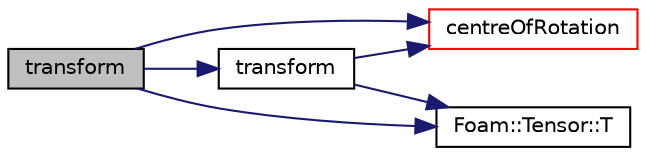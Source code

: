 digraph "transform"
{
  bgcolor="transparent";
  edge [fontname="Helvetica",fontsize="10",labelfontname="Helvetica",labelfontsize="10"];
  node [fontname="Helvetica",fontsize="10",shape=record];
  rankdir="LR";
  Node1570 [label="transform",height=0.2,width=0.4,color="black", fillcolor="grey75", style="filled", fontcolor="black"];
  Node1570 -> Node1571 [color="midnightblue",fontsize="10",style="solid",fontname="Helvetica"];
  Node1571 [label="centreOfRotation",height=0.2,width=0.4,color="red",URL="$a30805.html#ac69bb45c63cd2a8b38afc3ea65090515",tooltip="Return the current centre of rotation. "];
  Node1570 -> Node1573 [color="midnightblue",fontsize="10",style="solid",fontname="Helvetica"];
  Node1573 [label="Foam::Tensor::T",height=0.2,width=0.4,color="black",URL="$a28789.html#a12920d6e112e0fa9c723bc489c9d067b",tooltip="Return transpose. "];
  Node1570 -> Node1574 [color="midnightblue",fontsize="10",style="solid",fontname="Helvetica"];
  Node1574 [label="transform",height=0.2,width=0.4,color="black",URL="$a30805.html#a538a8aa596e3b9cc2a16563d338bf3e9",tooltip="Transform the given initial state point by the current motion. "];
  Node1574 -> Node1571 [color="midnightblue",fontsize="10",style="solid",fontname="Helvetica"];
  Node1574 -> Node1573 [color="midnightblue",fontsize="10",style="solid",fontname="Helvetica"];
}
